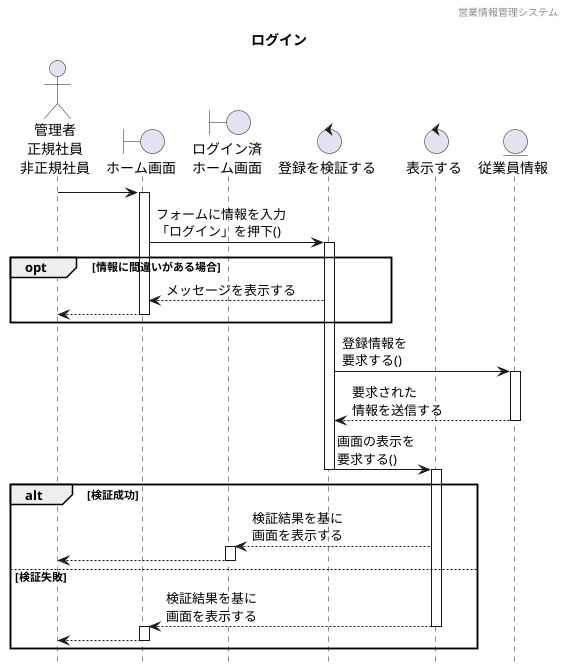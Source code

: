 @startuml sequence

hide footbox
header 営業情報管理システム
title ログイン

' actor "" as 
actor "管理者\n正規社員\n非正規社員" as a1

' boundary "" as
boundary "ホーム画面" as b1
boundary "ログイン済\nホーム画面" as b2

' control "" as 
control "登録を検証する" as c1
control "表示する" as c2

' entity "" as
entity "従業員情報" as e1

a1 -> b1
activate b1
b1 -> c1 : フォームに情報を入力\n「ログイン」を押下()
activate c1
opt 情報に間違いがある場合
c1 --> b1 : メッセージを表示する
b1 --> a1
deactivate b1
end
c1 -> e1 : 登録情報を\n要求する() 
activate e1
e1 --> c1 : 要求された\n情報を送信する
deactivate e1
c1 -> c2 : 画面の表示を\n要求する()
deactivate c1
alt 検証成功
activate c2
c2 --> b2 : 検証結果を基に\n画面を表示する
activate b2
b2 --> a1
deactivate b2
else 検証失敗
c2 --> b1 : 検証結果を基に\n画面を表示する
deactivate c2
activate b1
b1 --> a1
deactivate b1
end



@enduml